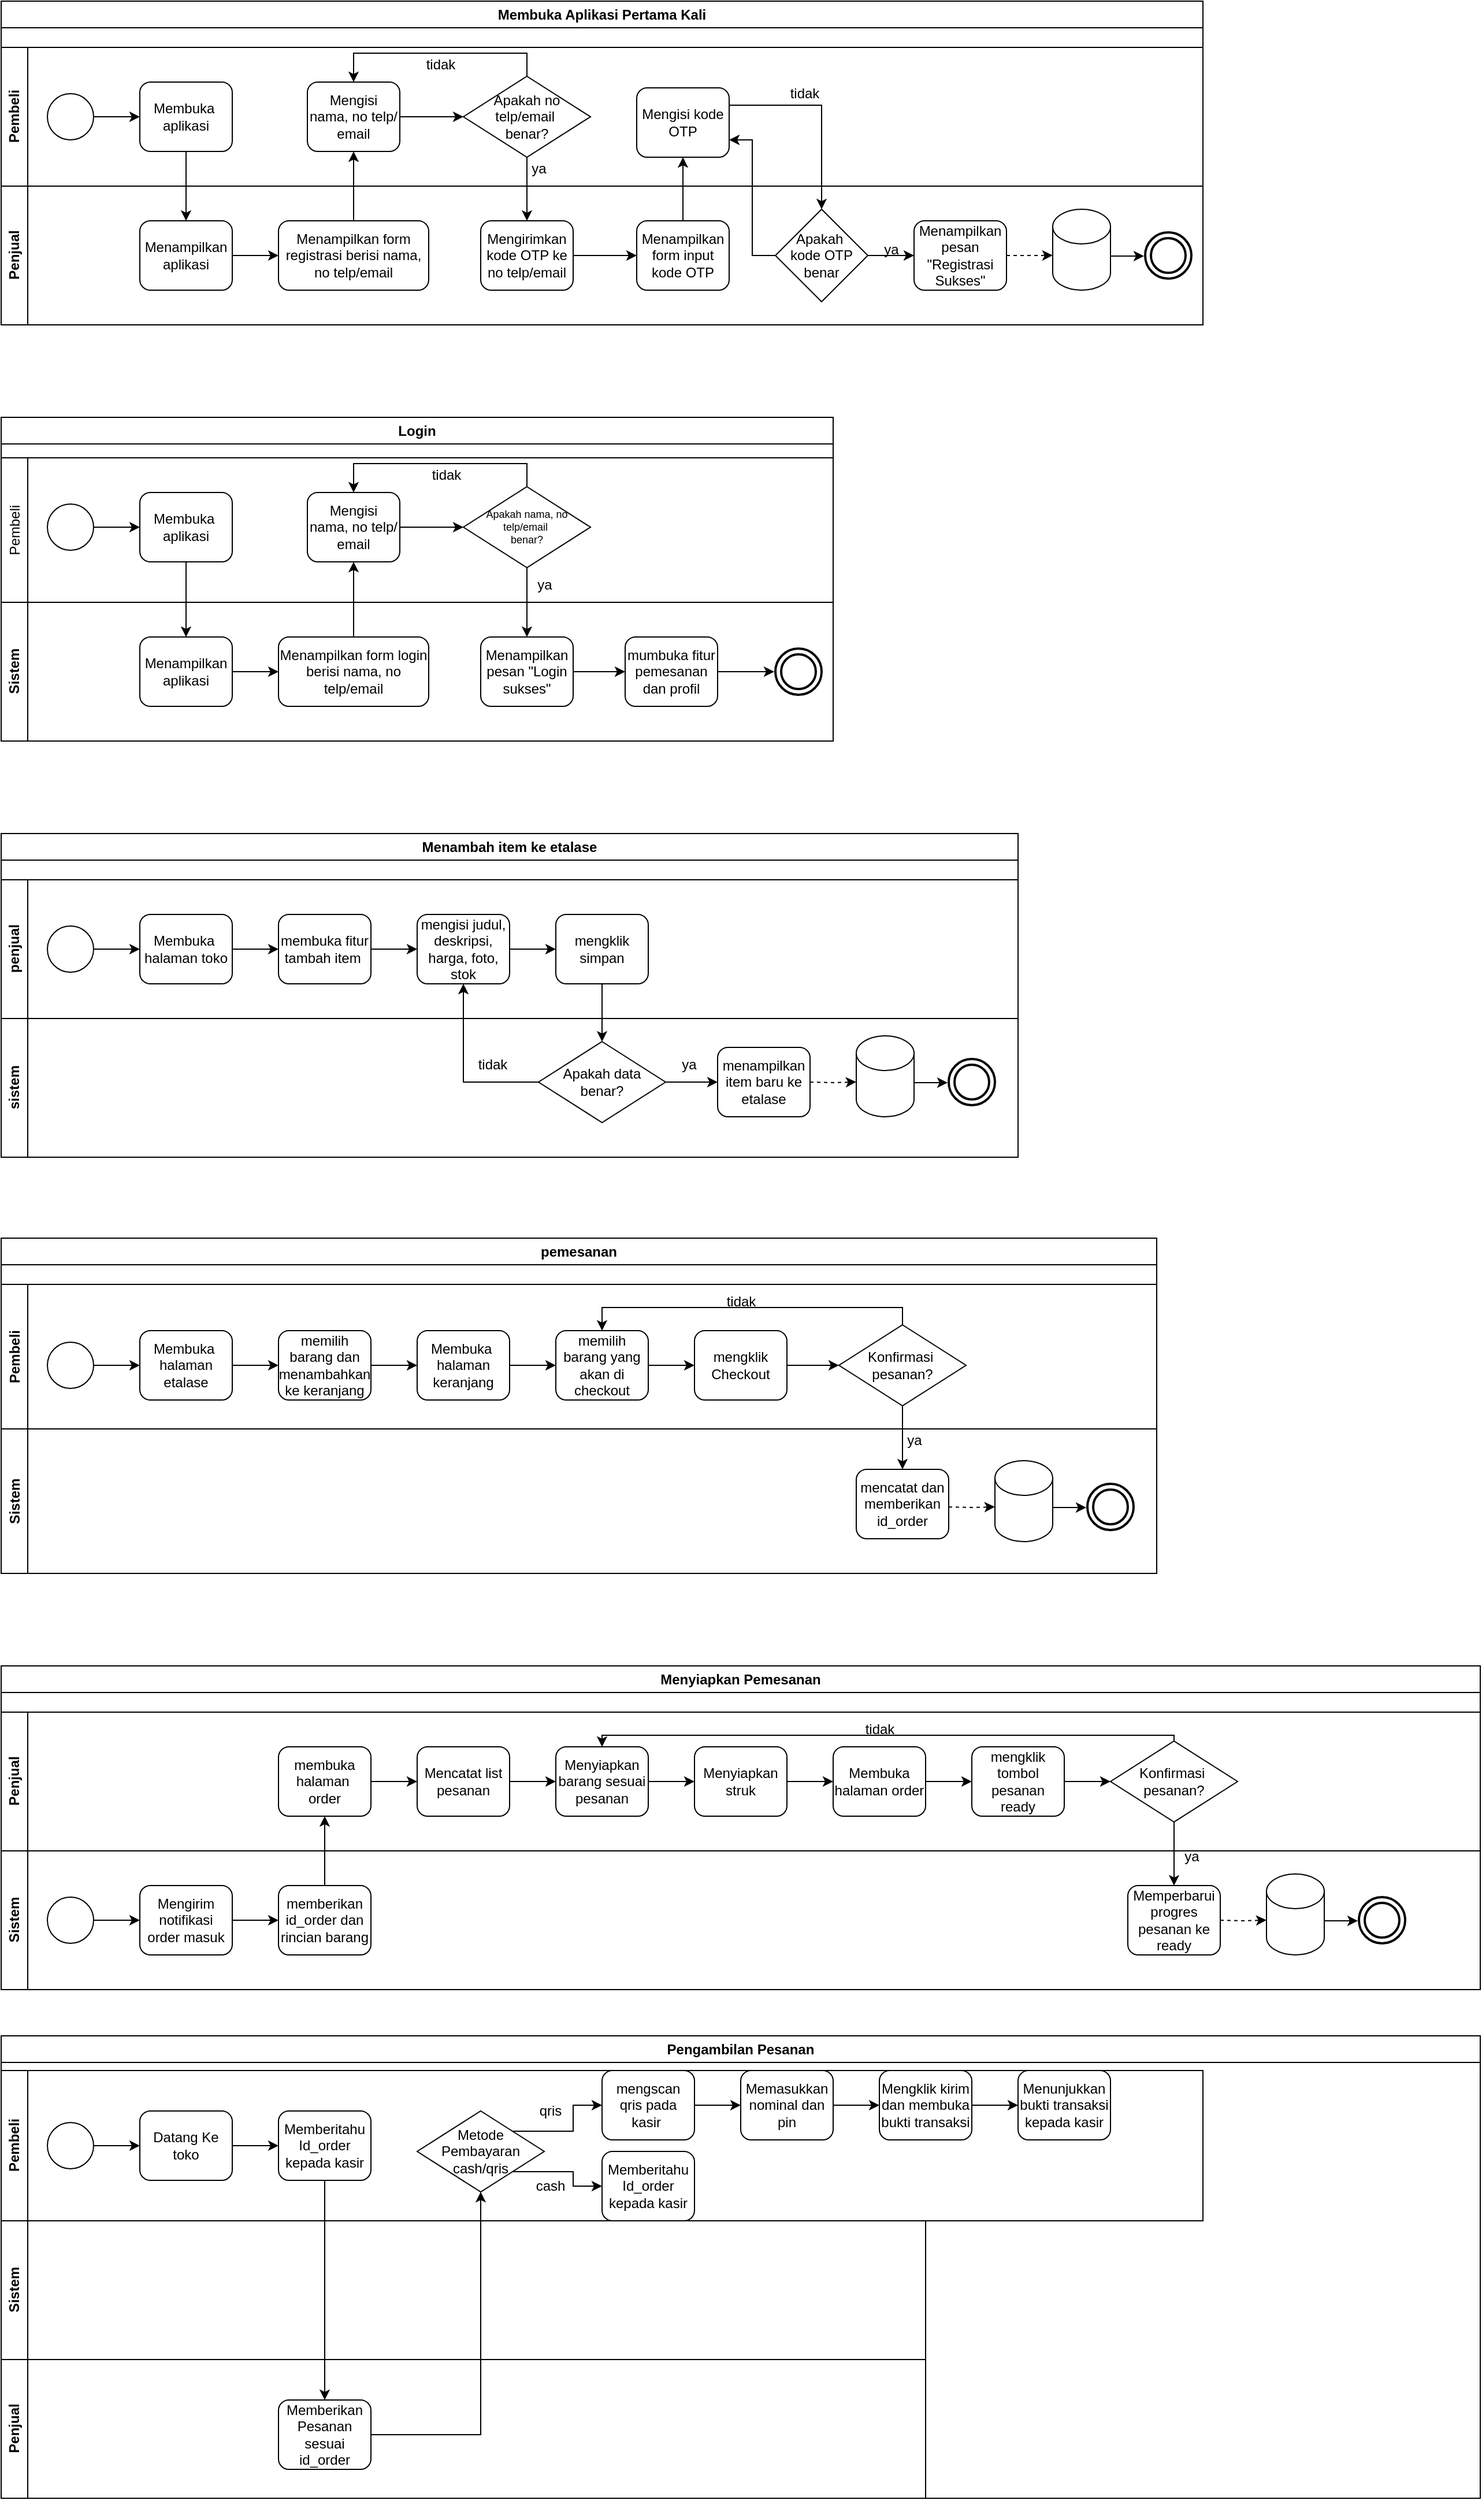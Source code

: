 <mxfile version="26.0.4">
  <diagram name="Halaman-1" id="dJWml7e_3UsgryPbaNAH">
    <mxGraphModel dx="574" dy="254" grid="1" gridSize="10" guides="1" tooltips="1" connect="1" arrows="1" fold="1" page="1" pageScale="10" pageWidth="827" pageHeight="1169" math="0" shadow="0">
      <root>
        <mxCell id="0" />
        <mxCell id="1" parent="0" />
        <mxCell id="1x1_cKniDCLI9DL_jRmz-61" value="Membuka Aplikasi Pertama Kali" style="swimlane;whiteSpace=wrap;html=1;" parent="1" vertex="1">
          <mxGeometry width="1040" height="280" as="geometry" />
        </mxCell>
        <mxCell id="1x1_cKniDCLI9DL_jRmz-62" value="Pembeli" style="swimlane;horizontal=0;whiteSpace=wrap;html=1;" parent="1x1_cKniDCLI9DL_jRmz-61" vertex="1">
          <mxGeometry y="40" width="1040" height="120" as="geometry" />
        </mxCell>
        <mxCell id="v4LzWEk5CZVGfWKohJ5e-2" style="edgeStyle=orthogonalEdgeStyle;rounded=0;orthogonalLoop=1;jettySize=auto;html=1;exitX=1;exitY=0.5;exitDx=0;exitDy=0;entryX=0;entryY=0.5;entryDx=0;entryDy=0;" parent="1x1_cKniDCLI9DL_jRmz-62" source="1x1_cKniDCLI9DL_jRmz-66" target="1x1_cKniDCLI9DL_jRmz-67" edge="1">
          <mxGeometry relative="1" as="geometry" />
        </mxCell>
        <mxCell id="1x1_cKniDCLI9DL_jRmz-66" value="" style="ellipse;whiteSpace=wrap;html=1;aspect=fixed;" parent="1x1_cKniDCLI9DL_jRmz-62" vertex="1">
          <mxGeometry x="40" y="40" width="40" height="40" as="geometry" />
        </mxCell>
        <mxCell id="1x1_cKniDCLI9DL_jRmz-67" value="Membuka&amp;nbsp;&lt;div&gt;aplikasi&lt;/div&gt;" style="rounded=1;whiteSpace=wrap;html=1;" parent="1x1_cKniDCLI9DL_jRmz-62" vertex="1">
          <mxGeometry x="120" y="30" width="80" height="60" as="geometry" />
        </mxCell>
        <mxCell id="1x1_cKniDCLI9DL_jRmz-81" style="edgeStyle=orthogonalEdgeStyle;rounded=0;orthogonalLoop=1;jettySize=auto;html=1;exitX=1;exitY=0.5;exitDx=0;exitDy=0;entryX=0;entryY=0.5;entryDx=0;entryDy=0;" parent="1x1_cKniDCLI9DL_jRmz-62" source="1x1_cKniDCLI9DL_jRmz-72" target="1x1_cKniDCLI9DL_jRmz-77" edge="1">
          <mxGeometry relative="1" as="geometry" />
        </mxCell>
        <mxCell id="1x1_cKniDCLI9DL_jRmz-72" value="Mengisi nama, no telp/ email" style="rounded=1;whiteSpace=wrap;html=1;" parent="1x1_cKniDCLI9DL_jRmz-62" vertex="1">
          <mxGeometry x="265" y="30" width="80" height="60" as="geometry" />
        </mxCell>
        <mxCell id="1x1_cKniDCLI9DL_jRmz-78" style="edgeStyle=orthogonalEdgeStyle;rounded=0;orthogonalLoop=1;jettySize=auto;html=1;exitX=0.5;exitY=0;exitDx=0;exitDy=0;entryX=0.5;entryY=0;entryDx=0;entryDy=0;" parent="1x1_cKniDCLI9DL_jRmz-62" source="1x1_cKniDCLI9DL_jRmz-77" target="1x1_cKniDCLI9DL_jRmz-72" edge="1">
          <mxGeometry relative="1" as="geometry" />
        </mxCell>
        <mxCell id="1x1_cKniDCLI9DL_jRmz-77" value="Apakah no telp/email&amp;nbsp;&lt;div&gt;benar?&lt;/div&gt;" style="rhombus;whiteSpace=wrap;html=1;" parent="1x1_cKniDCLI9DL_jRmz-62" vertex="1">
          <mxGeometry x="400" y="25" width="110" height="70" as="geometry" />
        </mxCell>
        <mxCell id="1x1_cKniDCLI9DL_jRmz-85" value="Mengisi kode OTP" style="rounded=1;whiteSpace=wrap;html=1;" parent="1x1_cKniDCLI9DL_jRmz-62" vertex="1">
          <mxGeometry x="550" y="35" width="80" height="60" as="geometry" />
        </mxCell>
        <mxCell id="v4LzWEk5CZVGfWKohJ5e-10" value="ya" style="text;html=1;align=center;verticalAlign=middle;resizable=0;points=[];autosize=1;strokeColor=none;fillColor=none;" parent="1x1_cKniDCLI9DL_jRmz-62" vertex="1">
          <mxGeometry x="445" y="90" width="40" height="30" as="geometry" />
        </mxCell>
        <mxCell id="v4LzWEk5CZVGfWKohJ5e-11" value="tidak" style="text;html=1;align=center;verticalAlign=middle;resizable=0;points=[];autosize=1;strokeColor=none;fillColor=none;" parent="1x1_cKniDCLI9DL_jRmz-62" vertex="1">
          <mxGeometry x="355" width="50" height="30" as="geometry" />
        </mxCell>
        <mxCell id="v4LzWEk5CZVGfWKohJ5e-13" value="tidak" style="text;html=1;align=center;verticalAlign=middle;resizable=0;points=[];autosize=1;strokeColor=none;fillColor=none;" parent="1x1_cKniDCLI9DL_jRmz-62" vertex="1">
          <mxGeometry x="670" y="25" width="50" height="30" as="geometry" />
        </mxCell>
        <mxCell id="1x1_cKniDCLI9DL_jRmz-64" value="Penjual" style="swimlane;horizontal=0;whiteSpace=wrap;html=1;" parent="1x1_cKniDCLI9DL_jRmz-61" vertex="1">
          <mxGeometry y="160" width="1040" height="120" as="geometry" />
        </mxCell>
        <mxCell id="1x1_cKniDCLI9DL_jRmz-80" style="edgeStyle=orthogonalEdgeStyle;rounded=0;orthogonalLoop=1;jettySize=auto;html=1;exitX=1;exitY=0.5;exitDx=0;exitDy=0;entryX=0;entryY=0.5;entryDx=0;entryDy=0;" parent="1x1_cKniDCLI9DL_jRmz-64" source="1x1_cKniDCLI9DL_jRmz-69" target="1x1_cKniDCLI9DL_jRmz-71" edge="1">
          <mxGeometry relative="1" as="geometry" />
        </mxCell>
        <mxCell id="1x1_cKniDCLI9DL_jRmz-69" value="Menampilkan aplikasi" style="rounded=1;whiteSpace=wrap;html=1;" parent="1x1_cKniDCLI9DL_jRmz-64" vertex="1">
          <mxGeometry x="120" y="30" width="80" height="60" as="geometry" />
        </mxCell>
        <mxCell id="1x1_cKniDCLI9DL_jRmz-71" value="Menampilkan form registrasi berisi nama, no telp/email" style="rounded=1;whiteSpace=wrap;html=1;" parent="1x1_cKniDCLI9DL_jRmz-64" vertex="1">
          <mxGeometry x="240" y="30" width="130" height="60" as="geometry" />
        </mxCell>
        <mxCell id="1x1_cKniDCLI9DL_jRmz-84" style="edgeStyle=orthogonalEdgeStyle;rounded=0;orthogonalLoop=1;jettySize=auto;html=1;exitX=1;exitY=0.5;exitDx=0;exitDy=0;entryX=0;entryY=0.5;entryDx=0;entryDy=0;" parent="1x1_cKniDCLI9DL_jRmz-64" source="1x1_cKniDCLI9DL_jRmz-73" target="1x1_cKniDCLI9DL_jRmz-83" edge="1">
          <mxGeometry relative="1" as="geometry" />
        </mxCell>
        <mxCell id="1x1_cKniDCLI9DL_jRmz-73" value="Mengirimkan kode OTP ke no telp/email" style="rounded=1;whiteSpace=wrap;html=1;" parent="1x1_cKniDCLI9DL_jRmz-64" vertex="1">
          <mxGeometry x="415" y="30" width="80" height="60" as="geometry" />
        </mxCell>
        <mxCell id="1x1_cKniDCLI9DL_jRmz-83" value="Menampilkan form input kode OTP" style="rounded=1;whiteSpace=wrap;html=1;" parent="1x1_cKniDCLI9DL_jRmz-64" vertex="1">
          <mxGeometry x="550" y="30" width="80" height="60" as="geometry" />
        </mxCell>
        <mxCell id="1x1_cKniDCLI9DL_jRmz-91" style="edgeStyle=orthogonalEdgeStyle;rounded=0;orthogonalLoop=1;jettySize=auto;html=1;exitX=1;exitY=0.5;exitDx=0;exitDy=0;entryX=0;entryY=0.5;entryDx=0;entryDy=0;" parent="1x1_cKniDCLI9DL_jRmz-64" source="1x1_cKniDCLI9DL_jRmz-87" target="1x1_cKniDCLI9DL_jRmz-90" edge="1">
          <mxGeometry relative="1" as="geometry" />
        </mxCell>
        <mxCell id="1x1_cKniDCLI9DL_jRmz-87" value="Apakah&amp;nbsp;&lt;div&gt;kode OTP benar&lt;/div&gt;" style="rhombus;whiteSpace=wrap;html=1;" parent="1x1_cKniDCLI9DL_jRmz-64" vertex="1">
          <mxGeometry x="670" y="20" width="80" height="80" as="geometry" />
        </mxCell>
        <mxCell id="1x1_cKniDCLI9DL_jRmz-90" value="Menampilkan pesan &quot;Registrasi Sukses&quot;" style="rounded=1;whiteSpace=wrap;html=1;" parent="1x1_cKniDCLI9DL_jRmz-64" vertex="1">
          <mxGeometry x="790" y="30" width="80" height="60" as="geometry" />
        </mxCell>
        <mxCell id="v4LzWEk5CZVGfWKohJ5e-8" style="edgeStyle=orthogonalEdgeStyle;rounded=0;orthogonalLoop=1;jettySize=auto;html=1;exitX=1.007;exitY=0.579;exitDx=0;exitDy=0;exitPerimeter=0;entryX=0;entryY=0.5;entryDx=0;entryDy=0;" parent="1x1_cKniDCLI9DL_jRmz-64" source="1x1_cKniDCLI9DL_jRmz-92" target="v4LzWEk5CZVGfWKohJ5e-3" edge="1">
          <mxGeometry relative="1" as="geometry" />
        </mxCell>
        <mxCell id="1x1_cKniDCLI9DL_jRmz-92" value="" style="shape=cylinder3;whiteSpace=wrap;html=1;boundedLbl=1;backgroundOutline=1;size=15;" parent="1x1_cKniDCLI9DL_jRmz-64" vertex="1">
          <mxGeometry x="910" y="20" width="50" height="70" as="geometry" />
        </mxCell>
        <mxCell id="v4LzWEk5CZVGfWKohJ5e-3" value="" style="ellipse;whiteSpace=wrap;html=1;aspect=fixed;perimeterSpacing=1;strokeWidth=2;gradientColor=none;fillStyle=auto;" parent="1x1_cKniDCLI9DL_jRmz-64" vertex="1">
          <mxGeometry x="990" y="40" width="40" height="40" as="geometry" />
        </mxCell>
        <mxCell id="v4LzWEk5CZVGfWKohJ5e-4" style="edgeStyle=orthogonalEdgeStyle;rounded=0;orthogonalLoop=1;jettySize=auto;html=1;exitX=1;exitY=0.5;exitDx=0;exitDy=0;entryX=-0.001;entryY=0.57;entryDx=0;entryDy=0;entryPerimeter=0;dashed=1;" parent="1x1_cKniDCLI9DL_jRmz-64" source="1x1_cKniDCLI9DL_jRmz-90" target="1x1_cKniDCLI9DL_jRmz-92" edge="1">
          <mxGeometry relative="1" as="geometry" />
        </mxCell>
        <mxCell id="v4LzWEk5CZVGfWKohJ5e-9" value="" style="ellipse;whiteSpace=wrap;html=1;aspect=fixed;perimeterSpacing=1;strokeWidth=2;gradientColor=none;fillStyle=auto;" parent="1x1_cKniDCLI9DL_jRmz-64" vertex="1">
          <mxGeometry x="995" y="45" width="30" height="30" as="geometry" />
        </mxCell>
        <mxCell id="v4LzWEk5CZVGfWKohJ5e-12" value="ya" style="text;html=1;align=center;verticalAlign=middle;resizable=0;points=[];autosize=1;strokeColor=none;fillColor=none;" parent="1x1_cKniDCLI9DL_jRmz-64" vertex="1">
          <mxGeometry x="750" y="40" width="40" height="30" as="geometry" />
        </mxCell>
        <mxCell id="1x1_cKniDCLI9DL_jRmz-76" style="edgeStyle=orthogonalEdgeStyle;rounded=0;orthogonalLoop=1;jettySize=auto;html=1;exitX=0.5;exitY=0;exitDx=0;exitDy=0;entryX=0.5;entryY=1;entryDx=0;entryDy=0;" parent="1x1_cKniDCLI9DL_jRmz-61" source="1x1_cKniDCLI9DL_jRmz-71" target="1x1_cKniDCLI9DL_jRmz-72" edge="1">
          <mxGeometry relative="1" as="geometry" />
        </mxCell>
        <mxCell id="1x1_cKniDCLI9DL_jRmz-79" style="edgeStyle=orthogonalEdgeStyle;rounded=0;orthogonalLoop=1;jettySize=auto;html=1;exitX=0.5;exitY=1;exitDx=0;exitDy=0;entryX=0.5;entryY=0;entryDx=0;entryDy=0;" parent="1x1_cKniDCLI9DL_jRmz-61" source="1x1_cKniDCLI9DL_jRmz-67" target="1x1_cKniDCLI9DL_jRmz-69" edge="1">
          <mxGeometry relative="1" as="geometry" />
        </mxCell>
        <mxCell id="1x1_cKniDCLI9DL_jRmz-82" style="edgeStyle=orthogonalEdgeStyle;rounded=0;orthogonalLoop=1;jettySize=auto;html=1;exitX=0.5;exitY=1;exitDx=0;exitDy=0;entryX=0.5;entryY=0;entryDx=0;entryDy=0;" parent="1x1_cKniDCLI9DL_jRmz-61" source="1x1_cKniDCLI9DL_jRmz-77" target="1x1_cKniDCLI9DL_jRmz-73" edge="1">
          <mxGeometry relative="1" as="geometry" />
        </mxCell>
        <mxCell id="1x1_cKniDCLI9DL_jRmz-86" style="edgeStyle=orthogonalEdgeStyle;rounded=0;orthogonalLoop=1;jettySize=auto;html=1;exitX=0.5;exitY=0;exitDx=0;exitDy=0;entryX=0.5;entryY=1;entryDx=0;entryDy=0;" parent="1x1_cKniDCLI9DL_jRmz-61" source="1x1_cKniDCLI9DL_jRmz-83" target="1x1_cKniDCLI9DL_jRmz-85" edge="1">
          <mxGeometry relative="1" as="geometry" />
        </mxCell>
        <mxCell id="1x1_cKniDCLI9DL_jRmz-88" style="edgeStyle=orthogonalEdgeStyle;rounded=0;orthogonalLoop=1;jettySize=auto;html=1;exitX=1;exitY=0.25;exitDx=0;exitDy=0;entryX=0.5;entryY=0;entryDx=0;entryDy=0;" parent="1x1_cKniDCLI9DL_jRmz-61" source="1x1_cKniDCLI9DL_jRmz-85" target="1x1_cKniDCLI9DL_jRmz-87" edge="1">
          <mxGeometry relative="1" as="geometry" />
        </mxCell>
        <mxCell id="1x1_cKniDCLI9DL_jRmz-89" style="edgeStyle=orthogonalEdgeStyle;rounded=0;orthogonalLoop=1;jettySize=auto;html=1;exitX=0;exitY=0.5;exitDx=0;exitDy=0;entryX=1;entryY=0.75;entryDx=0;entryDy=0;" parent="1x1_cKniDCLI9DL_jRmz-61" source="1x1_cKniDCLI9DL_jRmz-87" target="1x1_cKniDCLI9DL_jRmz-85" edge="1">
          <mxGeometry relative="1" as="geometry" />
        </mxCell>
        <mxCell id="v4LzWEk5CZVGfWKohJ5e-50" value="Login" style="swimlane;whiteSpace=wrap;html=1;" parent="1" vertex="1">
          <mxGeometry y="360" width="720" height="280" as="geometry" />
        </mxCell>
        <mxCell id="v4LzWEk5CZVGfWKohJ5e-67" value="Sistem" style="swimlane;horizontal=0;whiteSpace=wrap;html=1;" parent="v4LzWEk5CZVGfWKohJ5e-50" vertex="1">
          <mxGeometry y="160" width="720" height="120" as="geometry" />
        </mxCell>
        <mxCell id="v4LzWEk5CZVGfWKohJ5e-82" style="edgeStyle=orthogonalEdgeStyle;rounded=0;orthogonalLoop=1;jettySize=auto;html=1;exitX=1;exitY=0.5;exitDx=0;exitDy=0;entryX=0;entryY=0.5;entryDx=0;entryDy=0;" parent="v4LzWEk5CZVGfWKohJ5e-67" source="v4LzWEk5CZVGfWKohJ5e-71" target="v4LzWEk5CZVGfWKohJ5e-72" edge="1">
          <mxGeometry relative="1" as="geometry" />
        </mxCell>
        <mxCell id="v4LzWEk5CZVGfWKohJ5e-71" value="Menampilkan aplikasi" style="rounded=1;whiteSpace=wrap;html=1;" parent="v4LzWEk5CZVGfWKohJ5e-67" vertex="1">
          <mxGeometry x="120" y="30" width="80" height="60" as="geometry" />
        </mxCell>
        <mxCell id="v4LzWEk5CZVGfWKohJ5e-72" value="Menampilkan form login berisi nama, no telp/email" style="rounded=1;whiteSpace=wrap;html=1;" parent="v4LzWEk5CZVGfWKohJ5e-67" vertex="1">
          <mxGeometry x="240" y="30" width="130" height="60" as="geometry" />
        </mxCell>
        <mxCell id="v4LzWEk5CZVGfWKohJ5e-84" style="edgeStyle=orthogonalEdgeStyle;rounded=0;orthogonalLoop=1;jettySize=auto;html=1;exitX=1;exitY=0.5;exitDx=0;exitDy=0;entryX=0;entryY=0.5;entryDx=0;entryDy=0;" parent="v4LzWEk5CZVGfWKohJ5e-67" source="v4LzWEk5CZVGfWKohJ5e-77" target="v4LzWEk5CZVGfWKohJ5e-83" edge="1">
          <mxGeometry relative="1" as="geometry" />
        </mxCell>
        <mxCell id="v4LzWEk5CZVGfWKohJ5e-77" value="Menampilkan pesan &quot;Login sukses&quot;" style="rounded=1;whiteSpace=wrap;html=1;" parent="v4LzWEk5CZVGfWKohJ5e-67" vertex="1">
          <mxGeometry x="415" y="30" width="80" height="60" as="geometry" />
        </mxCell>
        <mxCell id="v4LzWEk5CZVGfWKohJ5e-91" style="edgeStyle=orthogonalEdgeStyle;rounded=0;orthogonalLoop=1;jettySize=auto;html=1;exitX=1;exitY=0.5;exitDx=0;exitDy=0;entryX=0;entryY=0.5;entryDx=0;entryDy=0;" parent="v4LzWEk5CZVGfWKohJ5e-67" source="v4LzWEk5CZVGfWKohJ5e-83" target="v4LzWEk5CZVGfWKohJ5e-89" edge="1">
          <mxGeometry relative="1" as="geometry" />
        </mxCell>
        <mxCell id="v4LzWEk5CZVGfWKohJ5e-83" value="mumbuka fitur pemesanan dan profil" style="rounded=1;whiteSpace=wrap;html=1;" parent="v4LzWEk5CZVGfWKohJ5e-67" vertex="1">
          <mxGeometry x="540" y="30" width="80" height="60" as="geometry" />
        </mxCell>
        <mxCell id="v4LzWEk5CZVGfWKohJ5e-89" value="" style="ellipse;whiteSpace=wrap;html=1;aspect=fixed;perimeterSpacing=1;strokeWidth=2;gradientColor=none;fillStyle=auto;" parent="v4LzWEk5CZVGfWKohJ5e-67" vertex="1">
          <mxGeometry x="670" y="40" width="40" height="40" as="geometry" />
        </mxCell>
        <mxCell id="v4LzWEk5CZVGfWKohJ5e-90" value="" style="ellipse;whiteSpace=wrap;html=1;aspect=fixed;perimeterSpacing=1;strokeWidth=2;gradientColor=none;fillStyle=auto;" parent="v4LzWEk5CZVGfWKohJ5e-67" vertex="1">
          <mxGeometry x="675" y="45" width="30" height="30" as="geometry" />
        </mxCell>
        <mxCell id="v4LzWEk5CZVGfWKohJ5e-68" value="Pembeli" style="swimlane;horizontal=0;whiteSpace=wrap;html=1;startSize=23;fontStyle=0;fontSize=12;" parent="v4LzWEk5CZVGfWKohJ5e-50" vertex="1">
          <mxGeometry y="35" width="720" height="125" as="geometry" />
        </mxCell>
        <mxCell id="v4LzWEk5CZVGfWKohJ5e-80" style="edgeStyle=orthogonalEdgeStyle;rounded=0;orthogonalLoop=1;jettySize=auto;html=1;exitX=1;exitY=0.5;exitDx=0;exitDy=0;entryX=0;entryY=0.5;entryDx=0;entryDy=0;" parent="v4LzWEk5CZVGfWKohJ5e-68" source="v4LzWEk5CZVGfWKohJ5e-69" target="v4LzWEk5CZVGfWKohJ5e-70" edge="1">
          <mxGeometry relative="1" as="geometry" />
        </mxCell>
        <mxCell id="v4LzWEk5CZVGfWKohJ5e-69" value="" style="ellipse;whiteSpace=wrap;html=1;aspect=fixed;" parent="v4LzWEk5CZVGfWKohJ5e-68" vertex="1">
          <mxGeometry x="40" y="40" width="40" height="40" as="geometry" />
        </mxCell>
        <mxCell id="v4LzWEk5CZVGfWKohJ5e-70" value="Membuka&amp;nbsp;&lt;div&gt;aplikasi&lt;/div&gt;" style="rounded=1;whiteSpace=wrap;html=1;" parent="v4LzWEk5CZVGfWKohJ5e-68" vertex="1">
          <mxGeometry x="120" y="30" width="80" height="60" as="geometry" />
        </mxCell>
        <mxCell id="v4LzWEk5CZVGfWKohJ5e-79" style="edgeStyle=orthogonalEdgeStyle;rounded=0;orthogonalLoop=1;jettySize=auto;html=1;exitX=1;exitY=0.5;exitDx=0;exitDy=0;entryX=0;entryY=0.5;entryDx=0;entryDy=0;" parent="v4LzWEk5CZVGfWKohJ5e-68" source="v4LzWEk5CZVGfWKohJ5e-73" target="v4LzWEk5CZVGfWKohJ5e-75" edge="1">
          <mxGeometry relative="1" as="geometry" />
        </mxCell>
        <mxCell id="v4LzWEk5CZVGfWKohJ5e-73" value="Mengisi nama, no telp/ email" style="rounded=1;whiteSpace=wrap;html=1;" parent="v4LzWEk5CZVGfWKohJ5e-68" vertex="1">
          <mxGeometry x="265" y="30" width="80" height="60" as="geometry" />
        </mxCell>
        <mxCell id="v4LzWEk5CZVGfWKohJ5e-76" style="edgeStyle=orthogonalEdgeStyle;rounded=0;orthogonalLoop=1;jettySize=auto;html=1;exitX=0.5;exitY=0;exitDx=0;exitDy=0;entryX=0.5;entryY=0;entryDx=0;entryDy=0;" parent="v4LzWEk5CZVGfWKohJ5e-68" source="v4LzWEk5CZVGfWKohJ5e-75" target="v4LzWEk5CZVGfWKohJ5e-73" edge="1">
          <mxGeometry relative="1" as="geometry" />
        </mxCell>
        <mxCell id="v4LzWEk5CZVGfWKohJ5e-75" value="Apakah nama, no telp/email&amp;nbsp;&lt;div&gt;benar?&lt;/div&gt;" style="rhombus;whiteSpace=wrap;html=1;spacing=2;fontSize=9;fontStyle=0" parent="v4LzWEk5CZVGfWKohJ5e-68" vertex="1">
          <mxGeometry x="400" y="25" width="110" height="70" as="geometry" />
        </mxCell>
        <mxCell id="v4LzWEk5CZVGfWKohJ5e-85" value="ya" style="text;html=1;align=center;verticalAlign=middle;resizable=0;points=[];autosize=1;strokeColor=none;fillColor=none;" parent="v4LzWEk5CZVGfWKohJ5e-68" vertex="1">
          <mxGeometry x="450" y="95" width="40" height="30" as="geometry" />
        </mxCell>
        <mxCell id="v4LzWEk5CZVGfWKohJ5e-87" value="tidak" style="text;html=1;align=center;verticalAlign=middle;resizable=0;points=[];autosize=1;strokeColor=none;fillColor=none;" parent="v4LzWEk5CZVGfWKohJ5e-68" vertex="1">
          <mxGeometry x="360" width="50" height="30" as="geometry" />
        </mxCell>
        <mxCell id="v4LzWEk5CZVGfWKohJ5e-74" style="edgeStyle=orthogonalEdgeStyle;rounded=0;orthogonalLoop=1;jettySize=auto;html=1;exitX=0.5;exitY=0;exitDx=0;exitDy=0;entryX=0.5;entryY=1;entryDx=0;entryDy=0;" parent="v4LzWEk5CZVGfWKohJ5e-50" source="v4LzWEk5CZVGfWKohJ5e-72" target="v4LzWEk5CZVGfWKohJ5e-73" edge="1">
          <mxGeometry relative="1" as="geometry" />
        </mxCell>
        <mxCell id="v4LzWEk5CZVGfWKohJ5e-78" style="edgeStyle=orthogonalEdgeStyle;rounded=0;orthogonalLoop=1;jettySize=auto;html=1;exitX=0.5;exitY=1;exitDx=0;exitDy=0;entryX=0.5;entryY=0;entryDx=0;entryDy=0;" parent="v4LzWEk5CZVGfWKohJ5e-50" source="v4LzWEk5CZVGfWKohJ5e-75" target="v4LzWEk5CZVGfWKohJ5e-77" edge="1">
          <mxGeometry relative="1" as="geometry" />
        </mxCell>
        <mxCell id="v4LzWEk5CZVGfWKohJ5e-81" style="edgeStyle=orthogonalEdgeStyle;rounded=0;orthogonalLoop=1;jettySize=auto;html=1;exitX=0.5;exitY=1;exitDx=0;exitDy=0;entryX=0.5;entryY=0;entryDx=0;entryDy=0;" parent="v4LzWEk5CZVGfWKohJ5e-50" source="v4LzWEk5CZVGfWKohJ5e-70" target="v4LzWEk5CZVGfWKohJ5e-71" edge="1">
          <mxGeometry relative="1" as="geometry" />
        </mxCell>
        <mxCell id="Xs1nnPFi00Lcflwtf1iO-1" value="Menambah item ke etalase" style="swimlane;whiteSpace=wrap;html=1;" parent="1" vertex="1">
          <mxGeometry y="720" width="880" height="280" as="geometry" />
        </mxCell>
        <mxCell id="Xs1nnPFi00Lcflwtf1iO-2" value="sistem" style="swimlane;horizontal=0;whiteSpace=wrap;html=1;" parent="Xs1nnPFi00Lcflwtf1iO-1" vertex="1">
          <mxGeometry y="160" width="880" height="120" as="geometry" />
        </mxCell>
        <mxCell id="Xs1nnPFi00Lcflwtf1iO-21" style="edgeStyle=orthogonalEdgeStyle;rounded=0;orthogonalLoop=1;jettySize=auto;html=1;exitX=1;exitY=0.5;exitDx=0;exitDy=0;entryX=0;entryY=0.5;entryDx=0;entryDy=0;" parent="Xs1nnPFi00Lcflwtf1iO-2" source="Xs1nnPFi00Lcflwtf1iO-13" target="Xs1nnPFi00Lcflwtf1iO-20" edge="1">
          <mxGeometry relative="1" as="geometry" />
        </mxCell>
        <mxCell id="Xs1nnPFi00Lcflwtf1iO-13" value="Apakah data&lt;div&gt;benar?&lt;/div&gt;" style="rhombus;whiteSpace=wrap;html=1;" parent="Xs1nnPFi00Lcflwtf1iO-2" vertex="1">
          <mxGeometry x="465" y="20" width="110" height="70" as="geometry" />
        </mxCell>
        <mxCell id="Xs1nnPFi00Lcflwtf1iO-20" value="menampilkan item baru ke etalase" style="rounded=1;whiteSpace=wrap;html=1;" parent="Xs1nnPFi00Lcflwtf1iO-2" vertex="1">
          <mxGeometry x="620" y="25" width="80" height="60" as="geometry" />
        </mxCell>
        <mxCell id="Xs1nnPFi00Lcflwtf1iO-22" value="tidak" style="text;html=1;align=center;verticalAlign=middle;resizable=0;points=[];autosize=1;strokeColor=none;fillColor=none;" parent="Xs1nnPFi00Lcflwtf1iO-2" vertex="1">
          <mxGeometry x="400" y="25" width="50" height="30" as="geometry" />
        </mxCell>
        <mxCell id="Ru0WodZBk-ABv7PbZK_r-1" value="ya" style="text;html=1;align=center;verticalAlign=middle;resizable=0;points=[];autosize=1;strokeColor=none;fillColor=none;" parent="Xs1nnPFi00Lcflwtf1iO-2" vertex="1">
          <mxGeometry x="575" y="25" width="40" height="30" as="geometry" />
        </mxCell>
        <mxCell id="Ru0WodZBk-ABv7PbZK_r-7" style="edgeStyle=orthogonalEdgeStyle;rounded=0;orthogonalLoop=1;jettySize=auto;html=1;exitX=1.007;exitY=0.579;exitDx=0;exitDy=0;exitPerimeter=0;entryX=0;entryY=0.5;entryDx=0;entryDy=0;" parent="Xs1nnPFi00Lcflwtf1iO-2" source="Ru0WodZBk-ABv7PbZK_r-8" target="Ru0WodZBk-ABv7PbZK_r-9" edge="1">
          <mxGeometry relative="1" as="geometry" />
        </mxCell>
        <mxCell id="Ru0WodZBk-ABv7PbZK_r-8" value="" style="shape=cylinder3;whiteSpace=wrap;html=1;boundedLbl=1;backgroundOutline=1;size=15;" parent="Xs1nnPFi00Lcflwtf1iO-2" vertex="1">
          <mxGeometry x="740" y="15" width="50" height="70" as="geometry" />
        </mxCell>
        <mxCell id="Ru0WodZBk-ABv7PbZK_r-9" value="" style="ellipse;whiteSpace=wrap;html=1;aspect=fixed;perimeterSpacing=1;strokeWidth=2;gradientColor=none;fillStyle=auto;" parent="Xs1nnPFi00Lcflwtf1iO-2" vertex="1">
          <mxGeometry x="820" y="35" width="40" height="40" as="geometry" />
        </mxCell>
        <mxCell id="Ru0WodZBk-ABv7PbZK_r-10" style="edgeStyle=orthogonalEdgeStyle;rounded=0;orthogonalLoop=1;jettySize=auto;html=1;exitX=1;exitY=0.5;exitDx=0;exitDy=0;entryX=-0.001;entryY=0.57;entryDx=0;entryDy=0;entryPerimeter=0;dashed=1;" parent="Xs1nnPFi00Lcflwtf1iO-2" target="Ru0WodZBk-ABv7PbZK_r-8" edge="1">
          <mxGeometry relative="1" as="geometry">
            <mxPoint x="700" y="55" as="sourcePoint" />
          </mxGeometry>
        </mxCell>
        <mxCell id="Ru0WodZBk-ABv7PbZK_r-11" value="" style="ellipse;whiteSpace=wrap;html=1;aspect=fixed;perimeterSpacing=1;strokeWidth=2;gradientColor=none;fillStyle=auto;" parent="Xs1nnPFi00Lcflwtf1iO-2" vertex="1">
          <mxGeometry x="825" y="40" width="30" height="30" as="geometry" />
        </mxCell>
        <mxCell id="Xs1nnPFi00Lcflwtf1iO-3" value="penjual" style="swimlane;horizontal=0;whiteSpace=wrap;html=1;" parent="Xs1nnPFi00Lcflwtf1iO-1" vertex="1">
          <mxGeometry y="40" width="880" height="120" as="geometry" />
        </mxCell>
        <mxCell id="Xs1nnPFi00Lcflwtf1iO-14" style="edgeStyle=orthogonalEdgeStyle;rounded=0;orthogonalLoop=1;jettySize=auto;html=1;exitX=1;exitY=0.5;exitDx=0;exitDy=0;entryX=0;entryY=0.5;entryDx=0;entryDy=0;" parent="Xs1nnPFi00Lcflwtf1iO-3" source="Xs1nnPFi00Lcflwtf1iO-4" target="Xs1nnPFi00Lcflwtf1iO-5" edge="1">
          <mxGeometry relative="1" as="geometry" />
        </mxCell>
        <mxCell id="Xs1nnPFi00Lcflwtf1iO-4" value="" style="ellipse;whiteSpace=wrap;html=1;aspect=fixed;" parent="Xs1nnPFi00Lcflwtf1iO-3" vertex="1">
          <mxGeometry x="40" y="40" width="40" height="40" as="geometry" />
        </mxCell>
        <mxCell id="Xs1nnPFi00Lcflwtf1iO-15" style="edgeStyle=orthogonalEdgeStyle;rounded=0;orthogonalLoop=1;jettySize=auto;html=1;exitX=1;exitY=0.5;exitDx=0;exitDy=0;entryX=0;entryY=0.5;entryDx=0;entryDy=0;" parent="Xs1nnPFi00Lcflwtf1iO-3" source="Xs1nnPFi00Lcflwtf1iO-5" target="Xs1nnPFi00Lcflwtf1iO-8" edge="1">
          <mxGeometry relative="1" as="geometry" />
        </mxCell>
        <mxCell id="Xs1nnPFi00Lcflwtf1iO-5" value="Membuka&amp;nbsp;&lt;div&gt;halaman toko&lt;/div&gt;" style="rounded=1;whiteSpace=wrap;html=1;" parent="Xs1nnPFi00Lcflwtf1iO-3" vertex="1">
          <mxGeometry x="120" y="30" width="80" height="60" as="geometry" />
        </mxCell>
        <mxCell id="Xs1nnPFi00Lcflwtf1iO-16" style="edgeStyle=orthogonalEdgeStyle;rounded=0;orthogonalLoop=1;jettySize=auto;html=1;exitX=1;exitY=0.5;exitDx=0;exitDy=0;entryX=0;entryY=0.5;entryDx=0;entryDy=0;" parent="Xs1nnPFi00Lcflwtf1iO-3" source="Xs1nnPFi00Lcflwtf1iO-8" target="Xs1nnPFi00Lcflwtf1iO-10" edge="1">
          <mxGeometry relative="1" as="geometry" />
        </mxCell>
        <mxCell id="Xs1nnPFi00Lcflwtf1iO-8" value="membuka fitur tambah item&amp;nbsp;" style="rounded=1;whiteSpace=wrap;html=1;" parent="Xs1nnPFi00Lcflwtf1iO-3" vertex="1">
          <mxGeometry x="240" y="30" width="80" height="60" as="geometry" />
        </mxCell>
        <mxCell id="Xs1nnPFi00Lcflwtf1iO-17" style="edgeStyle=orthogonalEdgeStyle;rounded=0;orthogonalLoop=1;jettySize=auto;html=1;exitX=1;exitY=0.5;exitDx=0;exitDy=0;entryX=0;entryY=0.5;entryDx=0;entryDy=0;" parent="Xs1nnPFi00Lcflwtf1iO-3" source="Xs1nnPFi00Lcflwtf1iO-10" target="Xs1nnPFi00Lcflwtf1iO-12" edge="1">
          <mxGeometry relative="1" as="geometry" />
        </mxCell>
        <mxCell id="Xs1nnPFi00Lcflwtf1iO-10" value="mengisi judul, deskripsi, harga, foto, stok" style="rounded=1;whiteSpace=wrap;html=1;" parent="Xs1nnPFi00Lcflwtf1iO-3" vertex="1">
          <mxGeometry x="360" y="30" width="80" height="60" as="geometry" />
        </mxCell>
        <mxCell id="Xs1nnPFi00Lcflwtf1iO-12" value="mengklik simpan" style="rounded=1;whiteSpace=wrap;html=1;" parent="Xs1nnPFi00Lcflwtf1iO-3" vertex="1">
          <mxGeometry x="480" y="30" width="80" height="60" as="geometry" />
        </mxCell>
        <mxCell id="Xs1nnPFi00Lcflwtf1iO-18" style="edgeStyle=orthogonalEdgeStyle;rounded=0;orthogonalLoop=1;jettySize=auto;html=1;exitX=0.5;exitY=1;exitDx=0;exitDy=0;entryX=0.5;entryY=0;entryDx=0;entryDy=0;" parent="Xs1nnPFi00Lcflwtf1iO-1" source="Xs1nnPFi00Lcflwtf1iO-12" target="Xs1nnPFi00Lcflwtf1iO-13" edge="1">
          <mxGeometry relative="1" as="geometry" />
        </mxCell>
        <mxCell id="Xs1nnPFi00Lcflwtf1iO-24" style="edgeStyle=orthogonalEdgeStyle;rounded=0;orthogonalLoop=1;jettySize=auto;html=1;exitX=0;exitY=0.5;exitDx=0;exitDy=0;entryX=0.5;entryY=1;entryDx=0;entryDy=0;" parent="Xs1nnPFi00Lcflwtf1iO-1" source="Xs1nnPFi00Lcflwtf1iO-13" target="Xs1nnPFi00Lcflwtf1iO-10" edge="1">
          <mxGeometry relative="1" as="geometry" />
        </mxCell>
        <mxCell id="Ru0WodZBk-ABv7PbZK_r-12" value="pemesanan" style="swimlane;whiteSpace=wrap;html=1;" parent="1" vertex="1">
          <mxGeometry y="1070" width="1000" height="290" as="geometry" />
        </mxCell>
        <mxCell id="Ru0WodZBk-ABv7PbZK_r-14" value="Pembeli" style="swimlane;horizontal=0;whiteSpace=wrap;html=1;" parent="Ru0WodZBk-ABv7PbZK_r-12" vertex="1">
          <mxGeometry y="40" width="1000" height="125" as="geometry" />
        </mxCell>
        <mxCell id="Ru0WodZBk-ABv7PbZK_r-15" style="edgeStyle=orthogonalEdgeStyle;rounded=0;orthogonalLoop=1;jettySize=auto;html=1;exitX=1;exitY=0.5;exitDx=0;exitDy=0;entryX=0;entryY=0.5;entryDx=0;entryDy=0;" parent="Ru0WodZBk-ABv7PbZK_r-14" source="Ru0WodZBk-ABv7PbZK_r-16" target="Ru0WodZBk-ABv7PbZK_r-18" edge="1">
          <mxGeometry relative="1" as="geometry" />
        </mxCell>
        <mxCell id="Ru0WodZBk-ABv7PbZK_r-16" value="" style="ellipse;whiteSpace=wrap;html=1;aspect=fixed;" parent="Ru0WodZBk-ABv7PbZK_r-14" vertex="1">
          <mxGeometry x="40" y="50" width="40" height="40" as="geometry" />
        </mxCell>
        <mxCell id="Ru0WodZBk-ABv7PbZK_r-17" style="edgeStyle=orthogonalEdgeStyle;rounded=0;orthogonalLoop=1;jettySize=auto;html=1;exitX=1;exitY=0.5;exitDx=0;exitDy=0;entryX=0;entryY=0.5;entryDx=0;entryDy=0;" parent="Ru0WodZBk-ABv7PbZK_r-14" source="Ru0WodZBk-ABv7PbZK_r-18" target="Ru0WodZBk-ABv7PbZK_r-20" edge="1">
          <mxGeometry relative="1" as="geometry" />
        </mxCell>
        <mxCell id="Ru0WodZBk-ABv7PbZK_r-18" value="Membuka&amp;nbsp;&lt;div&gt;halaman etalase&lt;/div&gt;" style="rounded=1;whiteSpace=wrap;html=1;" parent="Ru0WodZBk-ABv7PbZK_r-14" vertex="1">
          <mxGeometry x="120" y="40" width="80" height="60" as="geometry" />
        </mxCell>
        <mxCell id="Ru0WodZBk-ABv7PbZK_r-19" style="edgeStyle=orthogonalEdgeStyle;rounded=0;orthogonalLoop=1;jettySize=auto;html=1;exitX=1;exitY=0.5;exitDx=0;exitDy=0;entryX=0;entryY=0.5;entryDx=0;entryDy=0;" parent="Ru0WodZBk-ABv7PbZK_r-14" source="Ru0WodZBk-ABv7PbZK_r-20" edge="1">
          <mxGeometry relative="1" as="geometry">
            <mxPoint x="360" y="70" as="targetPoint" />
          </mxGeometry>
        </mxCell>
        <mxCell id="Ru0WodZBk-ABv7PbZK_r-20" value="memilih barang dan menambahkan ke keranjang" style="rounded=1;whiteSpace=wrap;html=1;" parent="Ru0WodZBk-ABv7PbZK_r-14" vertex="1">
          <mxGeometry x="240" y="40" width="80" height="60" as="geometry" />
        </mxCell>
        <mxCell id="Ru0WodZBk-ABv7PbZK_r-31" style="edgeStyle=orthogonalEdgeStyle;curved=1;rounded=0;orthogonalLoop=1;jettySize=auto;html=1;exitX=1;exitY=0.5;exitDx=0;exitDy=0;entryX=0;entryY=0.5;entryDx=0;entryDy=0;" parent="Ru0WodZBk-ABv7PbZK_r-14" source="Ru0WodZBk-ABv7PbZK_r-21" target="Ru0WodZBk-ABv7PbZK_r-22" edge="1">
          <mxGeometry relative="1" as="geometry" />
        </mxCell>
        <mxCell id="Ru0WodZBk-ABv7PbZK_r-21" value="Membuka&amp;nbsp;&lt;div&gt;halaman keranjang&lt;/div&gt;" style="rounded=1;whiteSpace=wrap;html=1;" parent="Ru0WodZBk-ABv7PbZK_r-14" vertex="1">
          <mxGeometry x="360" y="40" width="80" height="60" as="geometry" />
        </mxCell>
        <mxCell id="Ru0WodZBk-ABv7PbZK_r-32" style="edgeStyle=orthogonalEdgeStyle;curved=1;rounded=0;orthogonalLoop=1;jettySize=auto;html=1;exitX=1;exitY=0.5;exitDx=0;exitDy=0;" parent="Ru0WodZBk-ABv7PbZK_r-14" source="Ru0WodZBk-ABv7PbZK_r-22" target="Ru0WodZBk-ABv7PbZK_r-23" edge="1">
          <mxGeometry relative="1" as="geometry" />
        </mxCell>
        <mxCell id="Ru0WodZBk-ABv7PbZK_r-22" value="memilih barang yang akan di checkout" style="rounded=1;whiteSpace=wrap;html=1;" parent="Ru0WodZBk-ABv7PbZK_r-14" vertex="1">
          <mxGeometry x="480" y="40" width="80" height="60" as="geometry" />
        </mxCell>
        <mxCell id="Ru0WodZBk-ABv7PbZK_r-33" style="edgeStyle=orthogonalEdgeStyle;curved=1;rounded=0;orthogonalLoop=1;jettySize=auto;html=1;exitX=1;exitY=0.5;exitDx=0;exitDy=0;entryX=0;entryY=0.5;entryDx=0;entryDy=0;" parent="Ru0WodZBk-ABv7PbZK_r-14" source="Ru0WodZBk-ABv7PbZK_r-23" target="Ru0WodZBk-ABv7PbZK_r-30" edge="1">
          <mxGeometry relative="1" as="geometry" />
        </mxCell>
        <mxCell id="Ru0WodZBk-ABv7PbZK_r-23" value="mengklik Checkout" style="rounded=1;whiteSpace=wrap;html=1;" parent="Ru0WodZBk-ABv7PbZK_r-14" vertex="1">
          <mxGeometry x="600" y="40" width="80" height="60" as="geometry" />
        </mxCell>
        <mxCell id="Ru0WodZBk-ABv7PbZK_r-30" value="Konfirmasi&amp;nbsp;&lt;div&gt;pesanan?&lt;/div&gt;" style="rhombus;whiteSpace=wrap;html=1;" parent="Ru0WodZBk-ABv7PbZK_r-14" vertex="1">
          <mxGeometry x="725" y="35" width="110" height="70" as="geometry" />
        </mxCell>
        <mxCell id="Ru0WodZBk-ABv7PbZK_r-36" style="edgeStyle=none;rounded=0;orthogonalLoop=1;jettySize=auto;html=1;exitX=0.5;exitY=0;exitDx=0;exitDy=0;entryX=0.5;entryY=0;entryDx=0;entryDy=0;" parent="Ru0WodZBk-ABv7PbZK_r-14" source="Ru0WodZBk-ABv7PbZK_r-30" target="Ru0WodZBk-ABv7PbZK_r-22" edge="1">
          <mxGeometry relative="1" as="geometry">
            <Array as="points">
              <mxPoint x="780" y="20" />
              <mxPoint x="520" y="20" />
            </Array>
          </mxGeometry>
        </mxCell>
        <mxCell id="Ru0WodZBk-ABv7PbZK_r-38" value="tidak" style="text;html=1;align=center;verticalAlign=middle;resizable=0;points=[];autosize=1;strokeColor=none;fillColor=none;" parent="Ru0WodZBk-ABv7PbZK_r-14" vertex="1">
          <mxGeometry x="615" width="50" height="30" as="geometry" />
        </mxCell>
        <mxCell id="Ru0WodZBk-ABv7PbZK_r-13" value="Sistem" style="swimlane;horizontal=0;whiteSpace=wrap;html=1;" parent="1" vertex="1">
          <mxGeometry y="1235" width="1000" height="125" as="geometry" />
        </mxCell>
        <mxCell id="Ru0WodZBk-ABv7PbZK_r-24" value="mencatat dan memberikan id_order" style="rounded=1;whiteSpace=wrap;html=1;" parent="Ru0WodZBk-ABv7PbZK_r-13" vertex="1">
          <mxGeometry x="740" y="35" width="80" height="60" as="geometry" />
        </mxCell>
        <mxCell id="Ru0WodZBk-ABv7PbZK_r-25" style="edgeStyle=orthogonalEdgeStyle;rounded=0;orthogonalLoop=1;jettySize=auto;html=1;exitX=1.007;exitY=0.579;exitDx=0;exitDy=0;exitPerimeter=0;entryX=0;entryY=0.5;entryDx=0;entryDy=0;" parent="Ru0WodZBk-ABv7PbZK_r-13" source="Ru0WodZBk-ABv7PbZK_r-26" target="Ru0WodZBk-ABv7PbZK_r-27" edge="1">
          <mxGeometry relative="1" as="geometry" />
        </mxCell>
        <mxCell id="Ru0WodZBk-ABv7PbZK_r-26" value="" style="shape=cylinder3;whiteSpace=wrap;html=1;boundedLbl=1;backgroundOutline=1;size=15;" parent="Ru0WodZBk-ABv7PbZK_r-13" vertex="1">
          <mxGeometry x="860" y="27.5" width="50" height="70" as="geometry" />
        </mxCell>
        <mxCell id="Ru0WodZBk-ABv7PbZK_r-27" value="" style="ellipse;whiteSpace=wrap;html=1;aspect=fixed;perimeterSpacing=1;strokeWidth=2;gradientColor=none;fillStyle=auto;" parent="Ru0WodZBk-ABv7PbZK_r-13" vertex="1">
          <mxGeometry x="940" y="47.5" width="40" height="40" as="geometry" />
        </mxCell>
        <mxCell id="Ru0WodZBk-ABv7PbZK_r-28" style="edgeStyle=orthogonalEdgeStyle;rounded=0;orthogonalLoop=1;jettySize=auto;html=1;exitX=1;exitY=0.5;exitDx=0;exitDy=0;entryX=-0.001;entryY=0.57;entryDx=0;entryDy=0;entryPerimeter=0;dashed=1;" parent="Ru0WodZBk-ABv7PbZK_r-13" target="Ru0WodZBk-ABv7PbZK_r-26" edge="1">
          <mxGeometry relative="1" as="geometry">
            <mxPoint x="820" y="67.5" as="sourcePoint" />
          </mxGeometry>
        </mxCell>
        <mxCell id="Ru0WodZBk-ABv7PbZK_r-29" value="" style="ellipse;whiteSpace=wrap;html=1;aspect=fixed;perimeterSpacing=1;strokeWidth=2;gradientColor=none;fillStyle=auto;" parent="Ru0WodZBk-ABv7PbZK_r-13" vertex="1">
          <mxGeometry x="945" y="52.5" width="30" height="30" as="geometry" />
        </mxCell>
        <mxCell id="Ru0WodZBk-ABv7PbZK_r-37" value="ya" style="text;html=1;align=center;verticalAlign=middle;resizable=0;points=[];autosize=1;strokeColor=none;fillColor=none;" parent="Ru0WodZBk-ABv7PbZK_r-13" vertex="1">
          <mxGeometry x="770" y="-5" width="40" height="30" as="geometry" />
        </mxCell>
        <mxCell id="Ru0WodZBk-ABv7PbZK_r-34" style="edgeStyle=orthogonalEdgeStyle;curved=1;rounded=0;orthogonalLoop=1;jettySize=auto;html=1;exitX=0.5;exitY=1;exitDx=0;exitDy=0;entryX=0.5;entryY=0;entryDx=0;entryDy=0;" parent="1" source="Ru0WodZBk-ABv7PbZK_r-30" target="Ru0WodZBk-ABv7PbZK_r-24" edge="1">
          <mxGeometry relative="1" as="geometry" />
        </mxCell>
        <mxCell id="Ru0WodZBk-ABv7PbZK_r-57" value="Menyiapkan Pemesanan" style="swimlane;whiteSpace=wrap;html=1;" parent="1" vertex="1">
          <mxGeometry y="1440" width="1280" height="280" as="geometry" />
        </mxCell>
        <mxCell id="Ru0WodZBk-ABv7PbZK_r-58" value="Sistem" style="swimlane;horizontal=0;whiteSpace=wrap;html=1;" parent="Ru0WodZBk-ABv7PbZK_r-57" vertex="1">
          <mxGeometry y="160" width="1280" height="120" as="geometry" />
        </mxCell>
        <mxCell id="Ru0WodZBk-ABv7PbZK_r-60" style="edgeStyle=orthogonalEdgeStyle;rounded=0;orthogonalLoop=1;jettySize=auto;html=1;exitX=1;exitY=0.5;exitDx=0;exitDy=0;entryX=0;entryY=0.5;entryDx=0;entryDy=0;" parent="Ru0WodZBk-ABv7PbZK_r-58" source="Ru0WodZBk-ABv7PbZK_r-61" target="Ru0WodZBk-ABv7PbZK_r-63" edge="1">
          <mxGeometry relative="1" as="geometry" />
        </mxCell>
        <mxCell id="Ru0WodZBk-ABv7PbZK_r-61" value="" style="ellipse;whiteSpace=wrap;html=1;aspect=fixed;" parent="Ru0WodZBk-ABv7PbZK_r-58" vertex="1">
          <mxGeometry x="40" y="40" width="40" height="40" as="geometry" />
        </mxCell>
        <mxCell id="Ru0WodZBk-ABv7PbZK_r-62" style="edgeStyle=orthogonalEdgeStyle;rounded=0;orthogonalLoop=1;jettySize=auto;html=1;exitX=1;exitY=0.5;exitDx=0;exitDy=0;entryX=0;entryY=0.5;entryDx=0;entryDy=0;" parent="Ru0WodZBk-ABv7PbZK_r-58" source="Ru0WodZBk-ABv7PbZK_r-63" target="Ru0WodZBk-ABv7PbZK_r-65" edge="1">
          <mxGeometry relative="1" as="geometry" />
        </mxCell>
        <mxCell id="Ru0WodZBk-ABv7PbZK_r-63" value="Mengirim notifikasi order masuk" style="rounded=1;whiteSpace=wrap;html=1;" parent="Ru0WodZBk-ABv7PbZK_r-58" vertex="1">
          <mxGeometry x="120" y="30" width="80" height="60" as="geometry" />
        </mxCell>
        <mxCell id="Ru0WodZBk-ABv7PbZK_r-65" value="memberikan id_order dan rincian barang" style="rounded=1;whiteSpace=wrap;html=1;" parent="Ru0WodZBk-ABv7PbZK_r-58" vertex="1">
          <mxGeometry x="240" y="30" width="80" height="60" as="geometry" />
        </mxCell>
        <mxCell id="Ru0WodZBk-ABv7PbZK_r-74" value="Memperbarui progres pesanan ke ready" style="rounded=1;whiteSpace=wrap;html=1;" parent="Ru0WodZBk-ABv7PbZK_r-58" vertex="1">
          <mxGeometry x="975" y="30" width="80" height="60" as="geometry" />
        </mxCell>
        <mxCell id="Ru0WodZBk-ABv7PbZK_r-86" style="edgeStyle=orthogonalEdgeStyle;rounded=0;orthogonalLoop=1;jettySize=auto;html=1;exitX=1.007;exitY=0.579;exitDx=0;exitDy=0;exitPerimeter=0;entryX=0;entryY=0.5;entryDx=0;entryDy=0;" parent="Ru0WodZBk-ABv7PbZK_r-58" source="Ru0WodZBk-ABv7PbZK_r-87" target="Ru0WodZBk-ABv7PbZK_r-88" edge="1">
          <mxGeometry relative="1" as="geometry" />
        </mxCell>
        <mxCell id="Ru0WodZBk-ABv7PbZK_r-87" value="" style="shape=cylinder3;whiteSpace=wrap;html=1;boundedLbl=1;backgroundOutline=1;size=15;" parent="Ru0WodZBk-ABv7PbZK_r-58" vertex="1">
          <mxGeometry x="1095" y="20" width="50" height="70" as="geometry" />
        </mxCell>
        <mxCell id="Ru0WodZBk-ABv7PbZK_r-88" value="" style="ellipse;whiteSpace=wrap;html=1;aspect=fixed;perimeterSpacing=1;strokeWidth=2;gradientColor=none;fillStyle=auto;" parent="Ru0WodZBk-ABv7PbZK_r-58" vertex="1">
          <mxGeometry x="1175" y="40" width="40" height="40" as="geometry" />
        </mxCell>
        <mxCell id="Ru0WodZBk-ABv7PbZK_r-89" style="edgeStyle=orthogonalEdgeStyle;rounded=0;orthogonalLoop=1;jettySize=auto;html=1;exitX=1;exitY=0.5;exitDx=0;exitDy=0;entryX=-0.001;entryY=0.57;entryDx=0;entryDy=0;entryPerimeter=0;dashed=1;" parent="Ru0WodZBk-ABv7PbZK_r-58" target="Ru0WodZBk-ABv7PbZK_r-87" edge="1">
          <mxGeometry relative="1" as="geometry">
            <mxPoint x="1055" y="60" as="sourcePoint" />
          </mxGeometry>
        </mxCell>
        <mxCell id="Ru0WodZBk-ABv7PbZK_r-90" value="" style="ellipse;whiteSpace=wrap;html=1;aspect=fixed;perimeterSpacing=1;strokeWidth=2;gradientColor=none;fillStyle=auto;" parent="Ru0WodZBk-ABv7PbZK_r-58" vertex="1">
          <mxGeometry x="1180" y="45" width="30" height="30" as="geometry" />
        </mxCell>
        <mxCell id="Ru0WodZBk-ABv7PbZK_r-59" value="Penjual" style="swimlane;horizontal=0;whiteSpace=wrap;html=1;" parent="Ru0WodZBk-ABv7PbZK_r-57" vertex="1">
          <mxGeometry y="40" width="1280" height="120" as="geometry" />
        </mxCell>
        <mxCell id="Ru0WodZBk-ABv7PbZK_r-78" style="edgeStyle=none;rounded=0;orthogonalLoop=1;jettySize=auto;html=1;exitX=1;exitY=0.5;exitDx=0;exitDy=0;entryX=0;entryY=0.5;entryDx=0;entryDy=0;" parent="Ru0WodZBk-ABv7PbZK_r-59" source="Ru0WodZBk-ABv7PbZK_r-68" target="Ru0WodZBk-ABv7PbZK_r-71" edge="1">
          <mxGeometry relative="1" as="geometry" />
        </mxCell>
        <mxCell id="Ru0WodZBk-ABv7PbZK_r-68" value="membuka halaman&amp;nbsp;&lt;div&gt;order&lt;/div&gt;" style="rounded=1;whiteSpace=wrap;html=1;" parent="Ru0WodZBk-ABv7PbZK_r-59" vertex="1">
          <mxGeometry x="240" y="30" width="80" height="60" as="geometry" />
        </mxCell>
        <mxCell id="Ru0WodZBk-ABv7PbZK_r-80" style="edgeStyle=none;rounded=0;orthogonalLoop=1;jettySize=auto;html=1;exitX=1;exitY=0.5;exitDx=0;exitDy=0;" parent="Ru0WodZBk-ABv7PbZK_r-59" source="Ru0WodZBk-ABv7PbZK_r-67" target="Ru0WodZBk-ABv7PbZK_r-69" edge="1">
          <mxGeometry relative="1" as="geometry" />
        </mxCell>
        <mxCell id="Ru0WodZBk-ABv7PbZK_r-67" value="Menyiapkan barang sesuai pesanan" style="rounded=1;whiteSpace=wrap;html=1;" parent="Ru0WodZBk-ABv7PbZK_r-59" vertex="1">
          <mxGeometry x="480" y="30" width="80" height="60" as="geometry" />
        </mxCell>
        <mxCell id="Ru0WodZBk-ABv7PbZK_r-81" style="edgeStyle=none;rounded=0;orthogonalLoop=1;jettySize=auto;html=1;exitX=1;exitY=0.5;exitDx=0;exitDy=0;" parent="Ru0WodZBk-ABv7PbZK_r-59" source="Ru0WodZBk-ABv7PbZK_r-69" target="Ru0WodZBk-ABv7PbZK_r-70" edge="1">
          <mxGeometry relative="1" as="geometry" />
        </mxCell>
        <mxCell id="Ru0WodZBk-ABv7PbZK_r-69" value="Menyiapkan struk" style="rounded=1;whiteSpace=wrap;html=1;" parent="Ru0WodZBk-ABv7PbZK_r-59" vertex="1">
          <mxGeometry x="600" y="30" width="80" height="60" as="geometry" />
        </mxCell>
        <mxCell id="Ru0WodZBk-ABv7PbZK_r-82" style="edgeStyle=none;rounded=0;orthogonalLoop=1;jettySize=auto;html=1;exitX=1;exitY=0.5;exitDx=0;exitDy=0;entryX=0;entryY=0.5;entryDx=0;entryDy=0;" parent="Ru0WodZBk-ABv7PbZK_r-59" source="Ru0WodZBk-ABv7PbZK_r-70" target="Ru0WodZBk-ABv7PbZK_r-72" edge="1">
          <mxGeometry relative="1" as="geometry" />
        </mxCell>
        <mxCell id="Ru0WodZBk-ABv7PbZK_r-70" value="Membuka halaman order" style="rounded=1;whiteSpace=wrap;html=1;" parent="Ru0WodZBk-ABv7PbZK_r-59" vertex="1">
          <mxGeometry x="720" y="30" width="80" height="60" as="geometry" />
        </mxCell>
        <mxCell id="Ru0WodZBk-ABv7PbZK_r-79" style="edgeStyle=none;rounded=0;orthogonalLoop=1;jettySize=auto;html=1;exitX=1;exitY=0.5;exitDx=0;exitDy=0;entryX=0;entryY=0.5;entryDx=0;entryDy=0;" parent="Ru0WodZBk-ABv7PbZK_r-59" source="Ru0WodZBk-ABv7PbZK_r-71" target="Ru0WodZBk-ABv7PbZK_r-67" edge="1">
          <mxGeometry relative="1" as="geometry" />
        </mxCell>
        <mxCell id="Ru0WodZBk-ABv7PbZK_r-71" value="Mencatat list pesanan" style="rounded=1;whiteSpace=wrap;html=1;" parent="Ru0WodZBk-ABv7PbZK_r-59" vertex="1">
          <mxGeometry x="360" y="30" width="80" height="60" as="geometry" />
        </mxCell>
        <mxCell id="Ru0WodZBk-ABv7PbZK_r-83" style="edgeStyle=none;rounded=0;orthogonalLoop=1;jettySize=auto;html=1;exitX=1;exitY=0.5;exitDx=0;exitDy=0;entryX=0;entryY=0.5;entryDx=0;entryDy=0;" parent="Ru0WodZBk-ABv7PbZK_r-59" source="Ru0WodZBk-ABv7PbZK_r-72" target="Ru0WodZBk-ABv7PbZK_r-73" edge="1">
          <mxGeometry relative="1" as="geometry" />
        </mxCell>
        <mxCell id="Ru0WodZBk-ABv7PbZK_r-72" value="mengklik tombol pesanan ready" style="rounded=1;whiteSpace=wrap;html=1;" parent="Ru0WodZBk-ABv7PbZK_r-59" vertex="1">
          <mxGeometry x="840" y="30" width="80" height="60" as="geometry" />
        </mxCell>
        <mxCell id="Ru0WodZBk-ABv7PbZK_r-76" style="edgeStyle=none;rounded=0;orthogonalLoop=1;jettySize=auto;html=1;exitX=0.5;exitY=0;exitDx=0;exitDy=0;entryX=0.5;entryY=0;entryDx=0;entryDy=0;" parent="Ru0WodZBk-ABv7PbZK_r-59" source="Ru0WodZBk-ABv7PbZK_r-73" target="Ru0WodZBk-ABv7PbZK_r-67" edge="1">
          <mxGeometry relative="1" as="geometry">
            <mxPoint x="780" y="20" as="targetPoint" />
            <Array as="points">
              <mxPoint x="1015" y="20" />
              <mxPoint x="520" y="20" />
            </Array>
          </mxGeometry>
        </mxCell>
        <mxCell id="Ru0WodZBk-ABv7PbZK_r-73" value="Konfirmasi&amp;nbsp;&lt;div&gt;pesanan?&lt;/div&gt;" style="rhombus;whiteSpace=wrap;html=1;" parent="Ru0WodZBk-ABv7PbZK_r-59" vertex="1">
          <mxGeometry x="960" y="25" width="110" height="70" as="geometry" />
        </mxCell>
        <mxCell id="Ru0WodZBk-ABv7PbZK_r-84" value="ya" style="text;html=1;align=center;verticalAlign=middle;resizable=0;points=[];autosize=1;strokeColor=none;fillColor=none;" parent="Ru0WodZBk-ABv7PbZK_r-59" vertex="1">
          <mxGeometry x="1010" y="110" width="40" height="30" as="geometry" />
        </mxCell>
        <mxCell id="Ru0WodZBk-ABv7PbZK_r-85" value="tidak" style="text;html=1;align=center;verticalAlign=middle;resizable=0;points=[];autosize=1;strokeColor=none;fillColor=none;" parent="Ru0WodZBk-ABv7PbZK_r-59" vertex="1">
          <mxGeometry x="735" width="50" height="30" as="geometry" />
        </mxCell>
        <mxCell id="Ru0WodZBk-ABv7PbZK_r-75" style="edgeStyle=none;rounded=0;orthogonalLoop=1;jettySize=auto;html=1;exitX=0.5;exitY=1;exitDx=0;exitDy=0;entryX=0.5;entryY=0;entryDx=0;entryDy=0;" parent="Ru0WodZBk-ABv7PbZK_r-57" source="Ru0WodZBk-ABv7PbZK_r-73" target="Ru0WodZBk-ABv7PbZK_r-74" edge="1">
          <mxGeometry relative="1" as="geometry" />
        </mxCell>
        <mxCell id="Ru0WodZBk-ABv7PbZK_r-77" style="edgeStyle=none;rounded=0;orthogonalLoop=1;jettySize=auto;html=1;exitX=0.5;exitY=0;exitDx=0;exitDy=0;entryX=0.5;entryY=1;entryDx=0;entryDy=0;" parent="Ru0WodZBk-ABv7PbZK_r-57" source="Ru0WodZBk-ABv7PbZK_r-65" target="Ru0WodZBk-ABv7PbZK_r-68" edge="1">
          <mxGeometry relative="1" as="geometry" />
        </mxCell>
        <mxCell id="7fL4uUcQSLp4_IyfIsAQ-1" value="Pengambilan Pesanan" style="swimlane;whiteSpace=wrap;html=1;" vertex="1" parent="1">
          <mxGeometry y="1760" width="1280" height="400" as="geometry" />
        </mxCell>
        <mxCell id="7fL4uUcQSLp4_IyfIsAQ-3" value="Sistem" style="swimlane;horizontal=0;whiteSpace=wrap;html=1;" vertex="1" parent="7fL4uUcQSLp4_IyfIsAQ-1">
          <mxGeometry y="160" width="800" height="120" as="geometry" />
        </mxCell>
        <mxCell id="7fL4uUcQSLp4_IyfIsAQ-4" value="Pembeli" style="swimlane;horizontal=0;whiteSpace=wrap;html=1;" vertex="1" parent="7fL4uUcQSLp4_IyfIsAQ-1">
          <mxGeometry y="30" width="1040" height="130" as="geometry" />
        </mxCell>
        <mxCell id="7fL4uUcQSLp4_IyfIsAQ-5" style="edgeStyle=orthogonalEdgeStyle;rounded=0;orthogonalLoop=1;jettySize=auto;html=1;exitX=1;exitY=0.5;exitDx=0;exitDy=0;entryX=0;entryY=0.5;entryDx=0;entryDy=0;" edge="1" source="7fL4uUcQSLp4_IyfIsAQ-6" target="7fL4uUcQSLp4_IyfIsAQ-8" parent="7fL4uUcQSLp4_IyfIsAQ-4">
          <mxGeometry relative="1" as="geometry" />
        </mxCell>
        <mxCell id="7fL4uUcQSLp4_IyfIsAQ-6" value="" style="ellipse;whiteSpace=wrap;html=1;aspect=fixed;" vertex="1" parent="7fL4uUcQSLp4_IyfIsAQ-4">
          <mxGeometry x="40" y="45" width="40" height="40" as="geometry" />
        </mxCell>
        <mxCell id="7fL4uUcQSLp4_IyfIsAQ-7" style="edgeStyle=orthogonalEdgeStyle;rounded=0;orthogonalLoop=1;jettySize=auto;html=1;exitX=1;exitY=0.5;exitDx=0;exitDy=0;entryX=0;entryY=0.5;entryDx=0;entryDy=0;" edge="1" source="7fL4uUcQSLp4_IyfIsAQ-8" target="7fL4uUcQSLp4_IyfIsAQ-9" parent="7fL4uUcQSLp4_IyfIsAQ-4">
          <mxGeometry relative="1" as="geometry" />
        </mxCell>
        <mxCell id="7fL4uUcQSLp4_IyfIsAQ-8" value="Datang Ke toko" style="rounded=1;whiteSpace=wrap;html=1;" vertex="1" parent="7fL4uUcQSLp4_IyfIsAQ-4">
          <mxGeometry x="120" y="35" width="80" height="60" as="geometry" />
        </mxCell>
        <mxCell id="7fL4uUcQSLp4_IyfIsAQ-9" value="Memberitahu Id_order kepada kasir" style="rounded=1;whiteSpace=wrap;html=1;" vertex="1" parent="7fL4uUcQSLp4_IyfIsAQ-4">
          <mxGeometry x="240" y="35" width="80" height="60" as="geometry" />
        </mxCell>
        <mxCell id="7fL4uUcQSLp4_IyfIsAQ-17" style="edgeStyle=orthogonalEdgeStyle;rounded=0;orthogonalLoop=1;jettySize=auto;html=1;exitX=1;exitY=1;exitDx=0;exitDy=0;entryX=0;entryY=0.5;entryDx=0;entryDy=0;" edge="1" parent="7fL4uUcQSLp4_IyfIsAQ-4" source="7fL4uUcQSLp4_IyfIsAQ-13" target="7fL4uUcQSLp4_IyfIsAQ-16">
          <mxGeometry relative="1" as="geometry" />
        </mxCell>
        <mxCell id="7fL4uUcQSLp4_IyfIsAQ-18" style="edgeStyle=orthogonalEdgeStyle;rounded=0;orthogonalLoop=1;jettySize=auto;html=1;exitX=1;exitY=0;exitDx=0;exitDy=0;entryX=0;entryY=0.5;entryDx=0;entryDy=0;" edge="1" parent="7fL4uUcQSLp4_IyfIsAQ-4" source="7fL4uUcQSLp4_IyfIsAQ-13" target="7fL4uUcQSLp4_IyfIsAQ-15">
          <mxGeometry relative="1" as="geometry" />
        </mxCell>
        <mxCell id="7fL4uUcQSLp4_IyfIsAQ-13" value="Metode Pembayaran&lt;div&gt;cash/qris&lt;/div&gt;" style="rhombus;whiteSpace=wrap;html=1;" vertex="1" parent="7fL4uUcQSLp4_IyfIsAQ-4">
          <mxGeometry x="360" y="35" width="110" height="70" as="geometry" />
        </mxCell>
        <mxCell id="7fL4uUcQSLp4_IyfIsAQ-49" style="edgeStyle=orthogonalEdgeStyle;rounded=0;orthogonalLoop=1;jettySize=auto;html=1;exitX=1;exitY=0.5;exitDx=0;exitDy=0;entryX=0;entryY=0.5;entryDx=0;entryDy=0;" edge="1" parent="7fL4uUcQSLp4_IyfIsAQ-4" source="7fL4uUcQSLp4_IyfIsAQ-15" target="7fL4uUcQSLp4_IyfIsAQ-48">
          <mxGeometry relative="1" as="geometry" />
        </mxCell>
        <mxCell id="7fL4uUcQSLp4_IyfIsAQ-15" value="mengscan qris pada kasir&amp;nbsp;" style="rounded=1;whiteSpace=wrap;html=1;" vertex="1" parent="7fL4uUcQSLp4_IyfIsAQ-4">
          <mxGeometry x="520" width="80" height="60" as="geometry" />
        </mxCell>
        <mxCell id="7fL4uUcQSLp4_IyfIsAQ-16" value="Memberitahu Id_order kepada kasir" style="rounded=1;whiteSpace=wrap;html=1;" vertex="1" parent="7fL4uUcQSLp4_IyfIsAQ-4">
          <mxGeometry x="520" y="70" width="80" height="60" as="geometry" />
        </mxCell>
        <mxCell id="7fL4uUcQSLp4_IyfIsAQ-19" value="qris" style="text;html=1;align=center;verticalAlign=middle;resizable=0;points=[];autosize=1;strokeColor=none;fillColor=none;" vertex="1" parent="7fL4uUcQSLp4_IyfIsAQ-4">
          <mxGeometry x="455" y="20" width="40" height="30" as="geometry" />
        </mxCell>
        <mxCell id="7fL4uUcQSLp4_IyfIsAQ-34" value="cash" style="text;html=1;align=center;verticalAlign=middle;resizable=0;points=[];autosize=1;strokeColor=none;fillColor=none;" vertex="1" parent="7fL4uUcQSLp4_IyfIsAQ-4">
          <mxGeometry x="450" y="85" width="50" height="30" as="geometry" />
        </mxCell>
        <mxCell id="7fL4uUcQSLp4_IyfIsAQ-52" style="edgeStyle=orthogonalEdgeStyle;rounded=0;orthogonalLoop=1;jettySize=auto;html=1;exitX=1;exitY=0.5;exitDx=0;exitDy=0;entryX=0;entryY=0.5;entryDx=0;entryDy=0;" edge="1" parent="7fL4uUcQSLp4_IyfIsAQ-4" source="7fL4uUcQSLp4_IyfIsAQ-48" target="7fL4uUcQSLp4_IyfIsAQ-50">
          <mxGeometry relative="1" as="geometry" />
        </mxCell>
        <mxCell id="7fL4uUcQSLp4_IyfIsAQ-48" value="Memasukkan nominal dan pin" style="rounded=1;whiteSpace=wrap;html=1;" vertex="1" parent="7fL4uUcQSLp4_IyfIsAQ-4">
          <mxGeometry x="640" width="80" height="60" as="geometry" />
        </mxCell>
        <mxCell id="7fL4uUcQSLp4_IyfIsAQ-53" style="edgeStyle=orthogonalEdgeStyle;rounded=0;orthogonalLoop=1;jettySize=auto;html=1;exitX=1;exitY=0.5;exitDx=0;exitDy=0;entryX=0;entryY=0.5;entryDx=0;entryDy=0;" edge="1" parent="7fL4uUcQSLp4_IyfIsAQ-4" source="7fL4uUcQSLp4_IyfIsAQ-50" target="7fL4uUcQSLp4_IyfIsAQ-51">
          <mxGeometry relative="1" as="geometry" />
        </mxCell>
        <mxCell id="7fL4uUcQSLp4_IyfIsAQ-50" value="Mengklik kirim dan membuka bukti transaksi" style="rounded=1;whiteSpace=wrap;html=1;" vertex="1" parent="7fL4uUcQSLp4_IyfIsAQ-4">
          <mxGeometry x="760" width="80" height="60" as="geometry" />
        </mxCell>
        <mxCell id="7fL4uUcQSLp4_IyfIsAQ-51" value="Menunjukkan bukti transaksi kepada kasir" style="rounded=1;whiteSpace=wrap;html=1;" vertex="1" parent="7fL4uUcQSLp4_IyfIsAQ-4">
          <mxGeometry x="880" width="80" height="60" as="geometry" />
        </mxCell>
        <mxCell id="7fL4uUcQSLp4_IyfIsAQ-10" value="Penjual" style="swimlane;horizontal=0;whiteSpace=wrap;html=1;" vertex="1" parent="1">
          <mxGeometry y="2040" width="800" height="120" as="geometry" />
        </mxCell>
        <mxCell id="7fL4uUcQSLp4_IyfIsAQ-11" value="Memberikan Pesanan sesuai id_order" style="rounded=1;whiteSpace=wrap;html=1;" vertex="1" parent="7fL4uUcQSLp4_IyfIsAQ-10">
          <mxGeometry x="240" y="35" width="80" height="60" as="geometry" />
        </mxCell>
        <mxCell id="7fL4uUcQSLp4_IyfIsAQ-12" style="edgeStyle=orthogonalEdgeStyle;rounded=0;orthogonalLoop=1;jettySize=auto;html=1;exitX=0.5;exitY=1;exitDx=0;exitDy=0;" edge="1" parent="1" source="7fL4uUcQSLp4_IyfIsAQ-9" target="7fL4uUcQSLp4_IyfIsAQ-11">
          <mxGeometry relative="1" as="geometry" />
        </mxCell>
        <mxCell id="7fL4uUcQSLp4_IyfIsAQ-14" style="edgeStyle=orthogonalEdgeStyle;rounded=0;orthogonalLoop=1;jettySize=auto;html=1;exitX=1;exitY=0.5;exitDx=0;exitDy=0;entryX=0.5;entryY=1;entryDx=0;entryDy=0;" edge="1" parent="1" source="7fL4uUcQSLp4_IyfIsAQ-11" target="7fL4uUcQSLp4_IyfIsAQ-13">
          <mxGeometry relative="1" as="geometry" />
        </mxCell>
      </root>
    </mxGraphModel>
  </diagram>
</mxfile>
